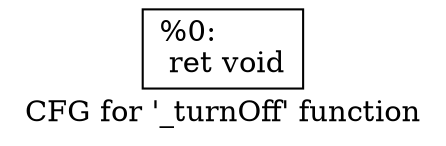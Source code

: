 digraph "CFG for '_turnOff' function" {
	label="CFG for '_turnOff' function";

	Node0xb1b160 [shape=record,label="{%0:\l  ret void\l}"];
}
